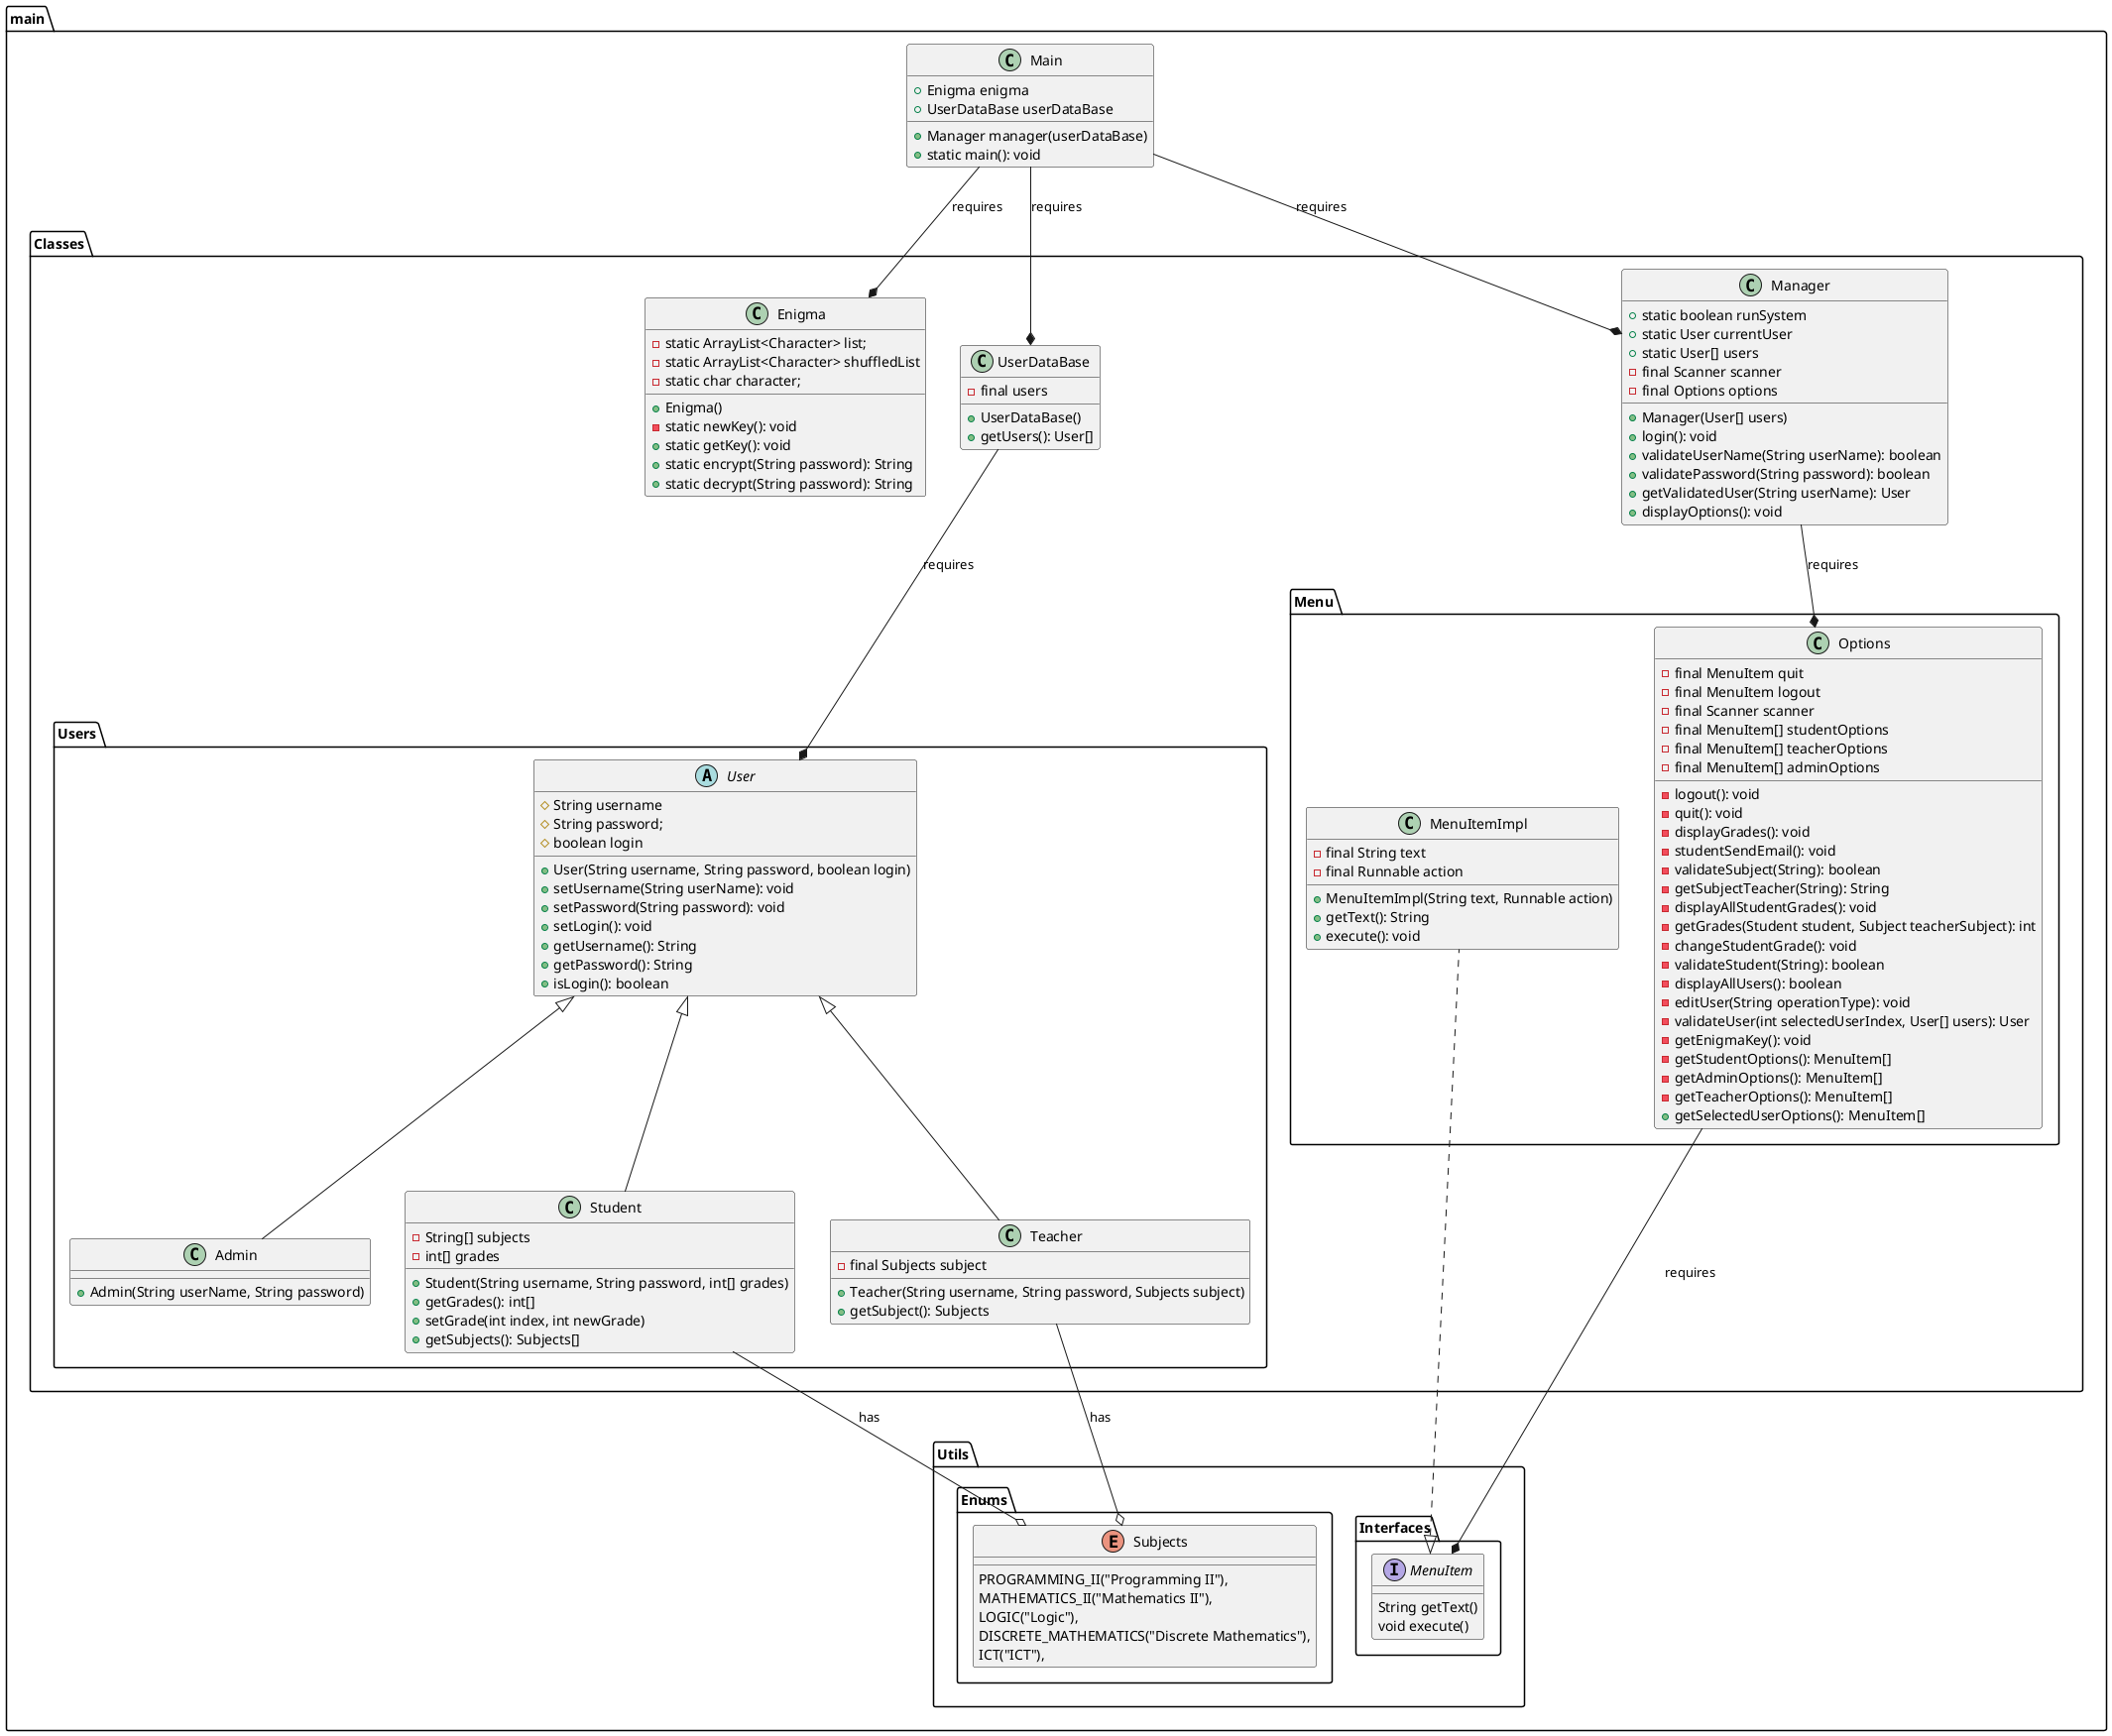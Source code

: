 @startuml
folder main {
    class Main {
        +Enigma enigma
        +UserDataBase userDataBase
        +Manager manager(userDataBase)
        +static main(): void
    }
    package Utils {
        package Interfaces {
            interface MenuItem {
                String getText()
                void execute()
            }
        }
        package Enums {
            enum Subjects {
                PROGRAMMING_II("Programming II"),
                MATHEMATICS_II("Mathematics II"),
                LOGIC("Logic"),
                DISCRETE_MATHEMATICS("Discrete Mathematics"),
                ICT("ICT"),
            }
        }
    }

    package Classes {
        package Menu {
            class Options {
                -final MenuItem quit
                -final MenuItem logout
                -final Scanner scanner
                -final MenuItem[] studentOptions
                -final MenuItem[] teacherOptions
                -final MenuItem[] adminOptions
                -logout(): void
                -quit(): void
                -displayGrades(): void
                -studentSendEmail(): void
                -validateSubject(String): boolean
                -getSubjectTeacher(String): String
                -displayAllStudentGrades(): void
                -getGrades(Student student, Subject teacherSubject): int
                -changeStudentGrade(): void
                -validateStudent(String): boolean
                -displayAllUsers(): boolean
                -editUser(String operationType): void
                -validateUser(int selectedUserIndex, User[] users): User
                -getEnigmaKey(): void
                -getStudentOptions(): MenuItem[]
                -getAdminOptions(): MenuItem[]
                -getTeacherOptions(): MenuItem[]
                +getSelectedUserOptions(): MenuItem[]
            }
            class MenuItemImpl implements main.Utils.Interfaces.MenuItem {
                -final String text
                -final Runnable action
                +MenuItemImpl(String text, Runnable action)
                +getText(): String
                +execute(): void
            }
        }
        package Users {
            abstract class User {
                #String username
                #String password;
                #boolean login
                +User(String username, String password, boolean login)
                +setUsername(String userName): void
                +setPassword(String password): void
                +setLogin(): void
                +getUsername(): String
                +getPassword(): String
                +isLogin(): boolean
            }
            class Student extends User {
                -String[] subjects
                -int[] grades
                +Student(String username, String password, int[] grades)
                +getGrades(): int[]
                +setGrade(int index, int newGrade)
                +getSubjects(): Subjects[]
            }
            class Teacher extends User {
                -final Subjects subject
                +Teacher(String username, String password, Subjects subject)
                +getSubject(): Subjects
            }
            class Admin extends User {
                +Admin(String userName, String password)
            }
        }
        class Enigma {
            -static ArrayList<Character> list;
            -static ArrayList<Character> shuffledList
            -static char character;
            +Enigma()
            -static newKey(): void
            +static getKey(): void
            +static encrypt(String password): String
            +static decrypt(String password): String
        }

        class Manager {
            +static boolean runSystem
            +static User currentUser
            +static User[] users
            -final Scanner scanner
            -final Options options
            +Manager(User[] users)
            +login(): void
            +validateUserName(String userName): boolean
            +validatePassword(String password): boolean
            +getValidatedUser(String userName): User
            +displayOptions(): void
        }
        class UserDataBase {
            -final users
            +UserDataBase()
            +getUsers(): User[]
        }
    }
    Main --*  Manager : requires
    Main --*  UserDataBase : requires
    Main --*  Enigma : requires
    UserDataBase --*  User : requires
    Student --o main.Utils.Enums.Subjects : has
    Teacher --o main.Utils.Enums.Subjects : has
    Manager --* Options : requires
    Options --*  main.Utils.Interfaces.MenuItem : requires
}

@enduml